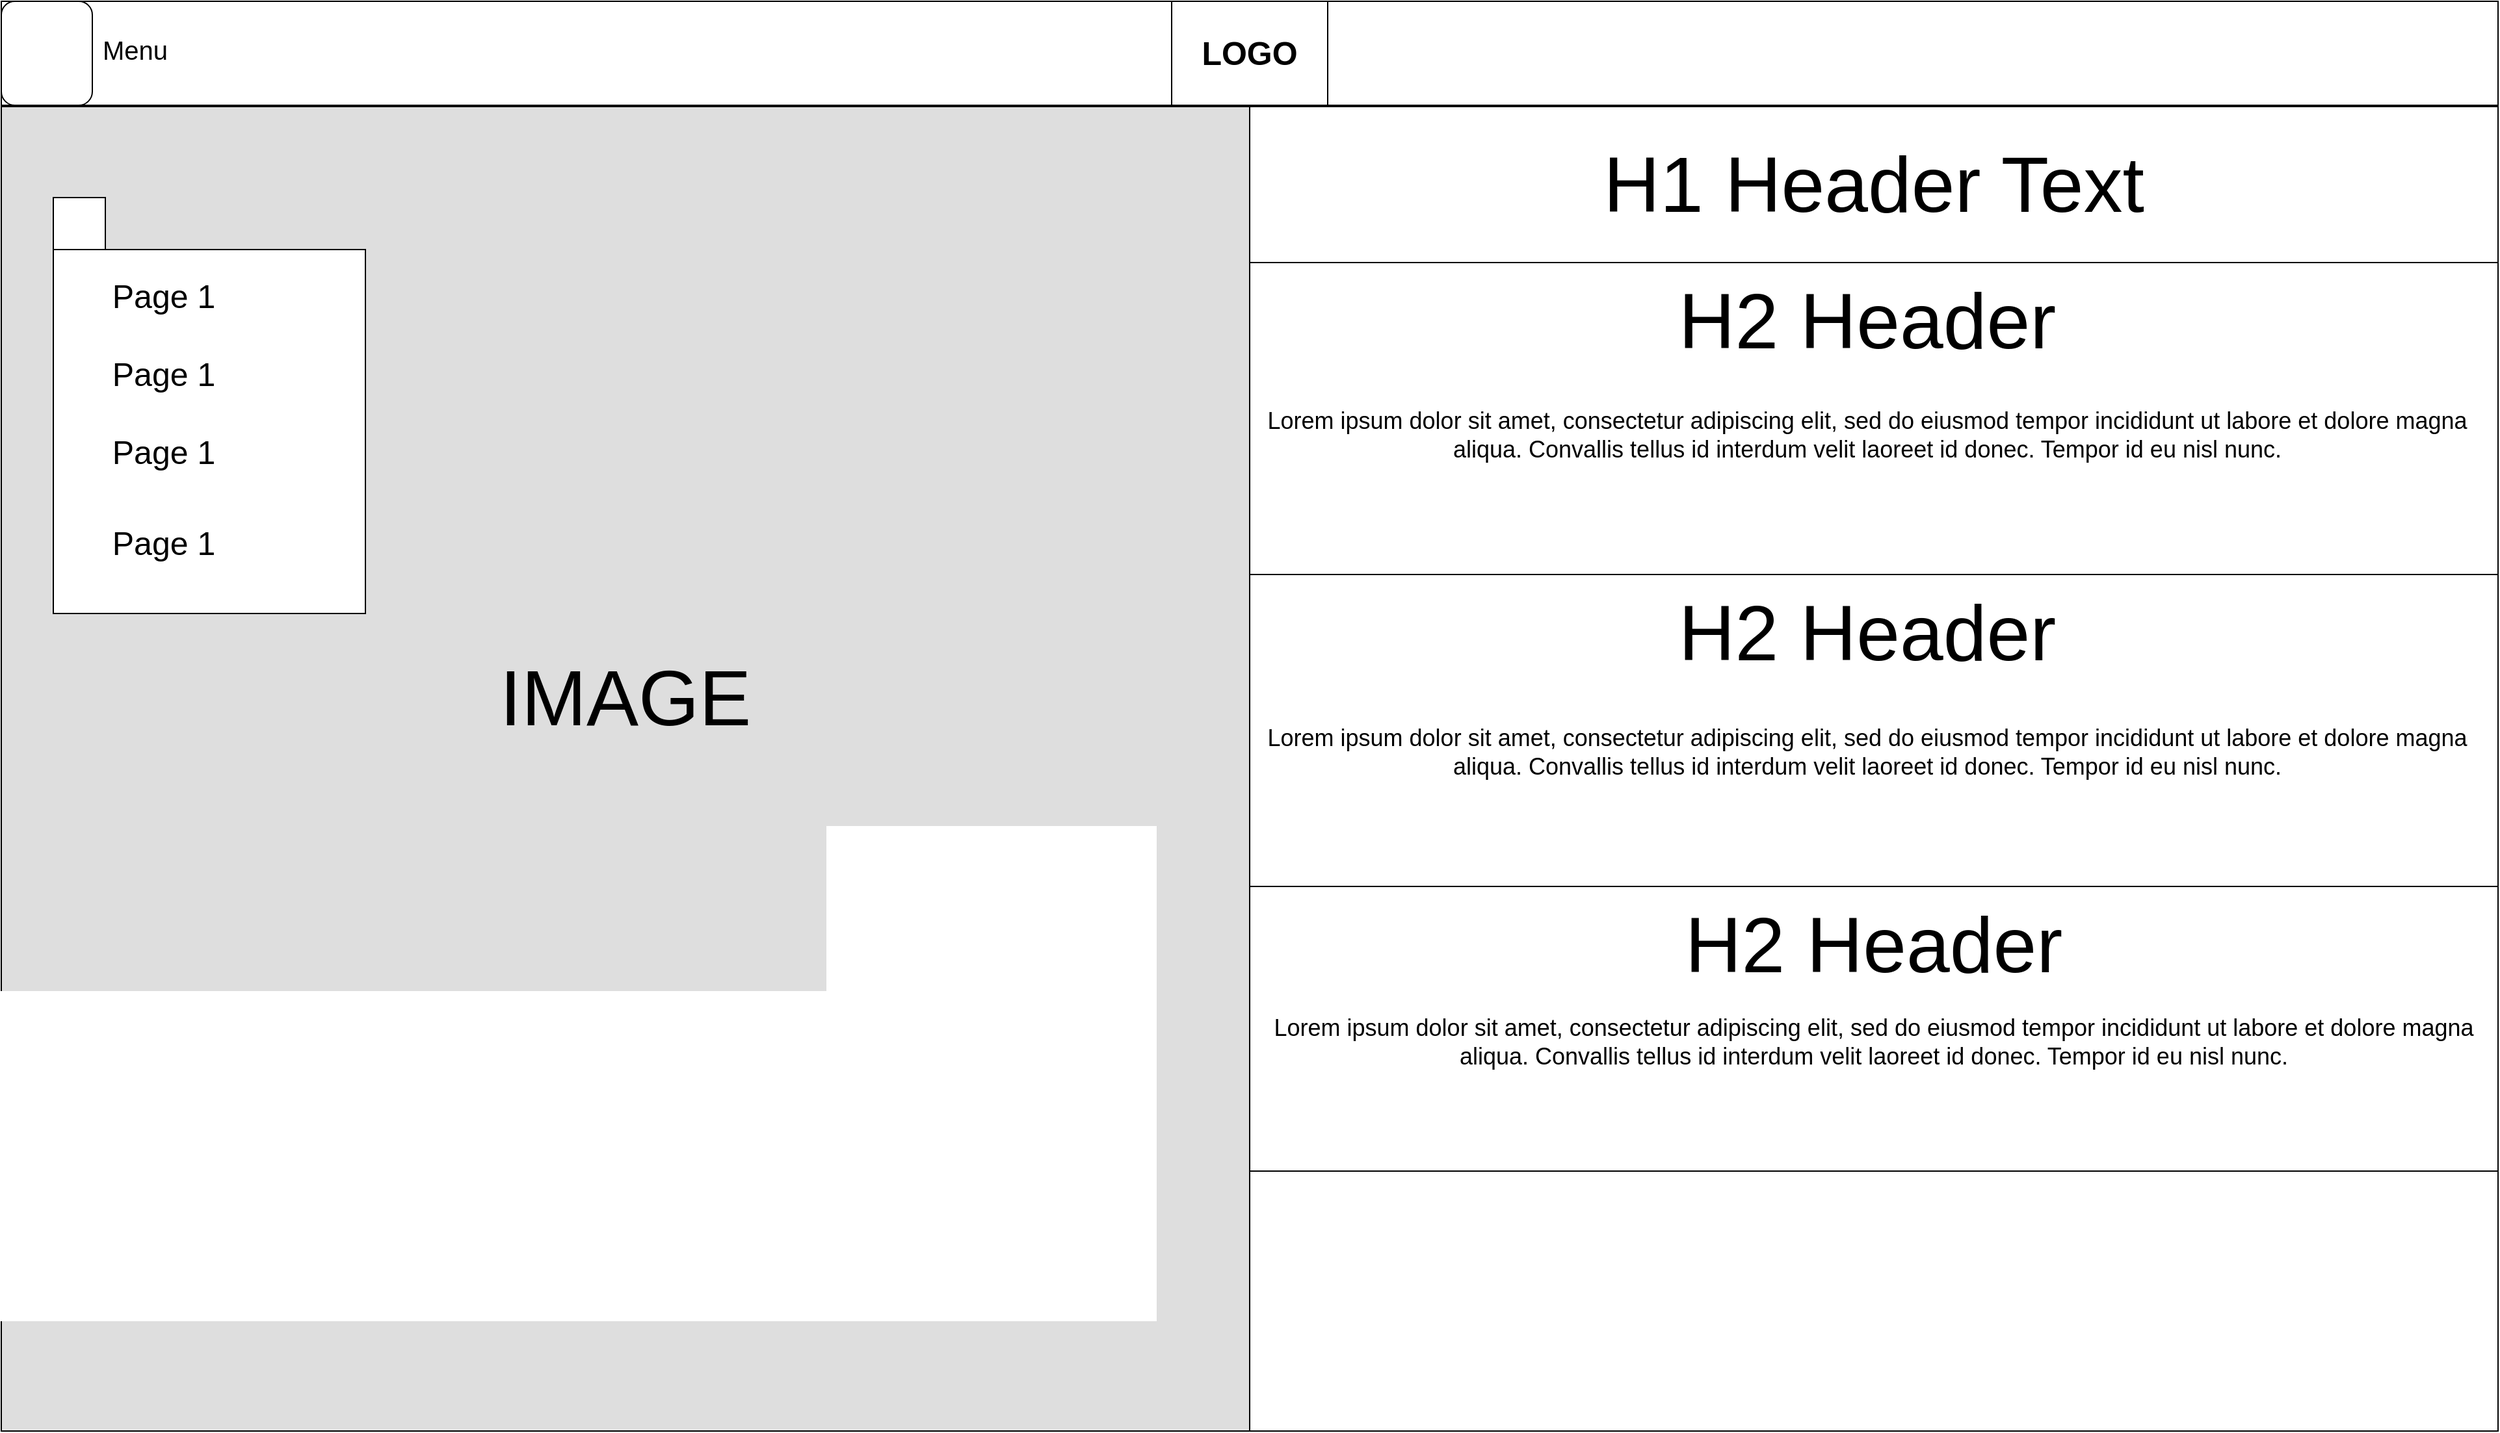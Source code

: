 <mxfile version="20.8.17" type="device" pages="4"><diagram id="z46J3qlJ97aAQrYvyr0Y" name="Page-1"><mxGraphModel dx="2390" dy="2278" grid="1" gridSize="10" guides="1" tooltips="1" connect="1" arrows="1" fold="1" page="1" pageScale="1" pageWidth="850" pageHeight="1100" math="0" shadow="0"><root><mxCell id="0"/><mxCell id="1" parent="0"/><mxCell id="ziht71J6Iu5PjCHvLuAe-16" value="" style="rounded=0;whiteSpace=wrap;html=1;fontSize=25;fontColor=default;fillColor=#DEDEDE;" parent="1" vertex="1"><mxGeometry y="-1019" width="960" height="1019" as="geometry"/></mxCell><mxCell id="ziht71J6Iu5PjCHvLuAe-1" value="" style="rounded=0;whiteSpace=wrap;html=1;fontSize=16;fontColor=#9C9C9C;" parent="1" vertex="1"><mxGeometry y="-1100" width="1920" height="80" as="geometry"/></mxCell><mxCell id="ziht71J6Iu5PjCHvLuAe-3" value="" style="rounded=1;whiteSpace=wrap;html=1;fontSize=16;fontColor=#9C9C9C;" parent="1" vertex="1"><mxGeometry y="-1100" width="70" height="80" as="geometry"/></mxCell><mxCell id="ziht71J6Iu5PjCHvLuAe-4" value="&lt;font style=&quot;font-size: 20px;&quot;&gt;Menu&lt;/font&gt;" style="text;html=1;strokeColor=none;fillColor=none;align=center;verticalAlign=middle;whiteSpace=wrap;rounded=0;fontSize=16;fontColor=#000000;" parent="1" vertex="1"><mxGeometry x="73" y="-1078" width="60" height="30" as="geometry"/></mxCell><mxCell id="ziht71J6Iu5PjCHvLuAe-5" value="" style="rounded=0;whiteSpace=wrap;html=1;fontSize=16;fontColor=#000000;" parent="1" vertex="1"><mxGeometry x="900" y="-1100" width="120" height="80" as="geometry"/></mxCell><mxCell id="ziht71J6Iu5PjCHvLuAe-6" value="&lt;font style=&quot;font-size: 25px;&quot;&gt;LOGO&lt;/font&gt;" style="text;html=1;strokeColor=none;fillColor=none;align=center;verticalAlign=middle;whiteSpace=wrap;rounded=0;fontSize=16;fontColor=#000000;fontStyle=1" parent="1" vertex="1"><mxGeometry x="930" y="-1076" width="60" height="30" as="geometry"/></mxCell><mxCell id="ziht71J6Iu5PjCHvLuAe-18" value="&lt;font style=&quot;font-size: 60px;&quot;&gt;IMAGE&lt;/font&gt;" style="text;html=1;strokeColor=none;fillColor=none;align=center;verticalAlign=middle;whiteSpace=wrap;rounded=0;fontSize=60;fontColor=#000000;" parent="1" vertex="1"><mxGeometry x="65" y="-579" width="830" height="30" as="geometry"/></mxCell><mxCell id="ziht71J6Iu5PjCHvLuAe-19" value="" style="rounded=0;whiteSpace=wrap;html=1;fontSize=60;fontColor=default;fillColor=#FFFFFF;" parent="1" vertex="1"><mxGeometry x="960" y="-1019" width="960" height="120" as="geometry"/></mxCell><mxCell id="ziht71J6Iu5PjCHvLuAe-20" value="H1 Header Text" style="text;html=1;strokeColor=none;fillColor=none;align=center;verticalAlign=middle;whiteSpace=wrap;rounded=0;fontSize=60;fontColor=default;" parent="1" vertex="1"><mxGeometry x="1160" y="-974" width="560" height="30" as="geometry"/></mxCell><mxCell id="ziht71J6Iu5PjCHvLuAe-21" value="" style="rounded=0;whiteSpace=wrap;html=1;fontSize=60;fontColor=default;fillColor=#FFFFFF;" parent="1" vertex="1"><mxGeometry x="960" y="-899" width="960" height="240" as="geometry"/></mxCell><mxCell id="ziht71J6Iu5PjCHvLuAe-22" value="" style="rounded=0;whiteSpace=wrap;html=1;fontSize=60;fontColor=default;fillColor=#FFFFFF;" parent="1" vertex="1"><mxGeometry x="960" y="-659" width="960" height="240" as="geometry"/></mxCell><mxCell id="ziht71J6Iu5PjCHvLuAe-23" value="" style="rounded=0;whiteSpace=wrap;html=1;fontSize=60;fontColor=default;fillColor=#FFFFFF;" parent="1" vertex="1"><mxGeometry x="960" y="-419" width="960" height="240" as="geometry"/></mxCell><mxCell id="ziht71J6Iu5PjCHvLuAe-24" value="" style="rounded=0;whiteSpace=wrap;html=1;fontSize=60;fontColor=default;fillColor=#FFFFFF;" parent="1" vertex="1"><mxGeometry x="960" y="-200" width="960" height="200" as="geometry"/></mxCell><mxCell id="ziht71J6Iu5PjCHvLuAe-25" value="H2 Header" style="text;html=1;strokeColor=none;fillColor=none;align=center;verticalAlign=middle;whiteSpace=wrap;rounded=0;fontSize=60;fontColor=default;" parent="1" vertex="1"><mxGeometry x="1275" y="-869" width="320" height="30" as="geometry"/></mxCell><mxCell id="ziht71J6Iu5PjCHvLuAe-26" value="H2 Header" style="text;html=1;strokeColor=none;fillColor=none;align=center;verticalAlign=middle;whiteSpace=wrap;rounded=0;fontSize=60;fontColor=default;" parent="1" vertex="1"><mxGeometry x="1275" y="-629" width="320" height="30" as="geometry"/></mxCell><mxCell id="ziht71J6Iu5PjCHvLuAe-27" value="H2 Header" style="text;html=1;strokeColor=none;fillColor=none;align=center;verticalAlign=middle;whiteSpace=wrap;rounded=0;fontSize=60;fontColor=default;" parent="1" vertex="1"><mxGeometry x="1280" y="-389" width="320" height="30" as="geometry"/></mxCell><mxCell id="ziht71J6Iu5PjCHvLuAe-29" value="&lt;font style=&quot;font-size: 18px;&quot;&gt;Lorem ipsum dolor sit amet, consectetur adipiscing elit, sed do eiusmod tempor incididunt ut labore et dolore magna aliqua. Convallis tellus id interdum velit laoreet id donec. Tempor id eu nisl nunc.&lt;/font&gt;" style="text;html=1;strokeColor=none;fillColor=none;align=center;verticalAlign=middle;whiteSpace=wrap;rounded=0;fontSize=18;fontColor=default;spacing=2;" parent="1" vertex="1"><mxGeometry x="955" y="-873" width="960" height="214" as="geometry"/></mxCell><mxCell id="ziht71J6Iu5PjCHvLuAe-32" value="&lt;font style=&quot;font-size: 18px;&quot;&gt;Lorem ipsum dolor sit amet, consectetur adipiscing elit, sed do eiusmod tempor incididunt ut labore et dolore magna aliqua. Convallis tellus id interdum velit laoreet id donec. Tempor id eu nisl nunc.&lt;/font&gt;" style="text;html=1;strokeColor=none;fillColor=none;align=center;verticalAlign=middle;whiteSpace=wrap;rounded=0;fontSize=18;fontColor=default;spacing=2;" parent="1" vertex="1"><mxGeometry x="955" y="-629" width="960" height="214" as="geometry"/></mxCell><mxCell id="ziht71J6Iu5PjCHvLuAe-33" value="&lt;font style=&quot;font-size: 18px;&quot;&gt;Lorem ipsum dolor sit amet, consectetur adipiscing elit, sed do eiusmod tempor incididunt ut labore et dolore magna aliqua. Convallis tellus id interdum velit laoreet id donec. Tempor id eu nisl nunc.&lt;/font&gt;" style="text;html=1;strokeColor=none;fillColor=none;align=center;verticalAlign=middle;whiteSpace=wrap;rounded=0;fontSize=18;fontColor=default;spacing=2;" parent="1" vertex="1"><mxGeometry x="960" y="-406" width="960" height="214" as="geometry"/></mxCell><mxCell id="ziht71J6Iu5PjCHvLuAe-8" value="" style="rounded=0;whiteSpace=wrap;html=1;fontSize=25;fontColor=#000000;" parent="1" vertex="1"><mxGeometry x="40" y="-949" width="40" height="40" as="geometry"/></mxCell><mxCell id="ziht71J6Iu5PjCHvLuAe-9" value="" style="rounded=0;whiteSpace=wrap;html=1;fontSize=25;fontColor=#000000;" parent="1" vertex="1"><mxGeometry x="40" y="-909" width="240" height="280" as="geometry"/></mxCell><mxCell id="ziht71J6Iu5PjCHvLuAe-10" value="Page 1" style="text;html=1;strokeColor=none;fillColor=none;align=center;verticalAlign=middle;whiteSpace=wrap;rounded=0;fontSize=25;fontColor=#000000;" parent="1" vertex="1"><mxGeometry x="80" y="-889" width="90" height="30" as="geometry"/></mxCell><mxCell id="ziht71J6Iu5PjCHvLuAe-11" value="Page 1" style="text;html=1;strokeColor=none;fillColor=none;align=center;verticalAlign=middle;whiteSpace=wrap;rounded=0;fontSize=25;fontColor=#000000;" parent="1" vertex="1"><mxGeometry x="80" y="-829" width="90" height="30" as="geometry"/></mxCell><mxCell id="ziht71J6Iu5PjCHvLuAe-12" value="Page 1" style="text;html=1;strokeColor=none;fillColor=none;align=center;verticalAlign=middle;whiteSpace=wrap;rounded=0;fontSize=25;fontColor=#000000;" parent="1" vertex="1"><mxGeometry x="80" y="-769" width="90" height="30" as="geometry"/></mxCell><mxCell id="ziht71J6Iu5PjCHvLuAe-13" value="Page 1" style="text;html=1;strokeColor=none;fillColor=none;align=center;verticalAlign=middle;whiteSpace=wrap;rounded=0;fontSize=25;fontColor=#000000;" parent="1" vertex="1"><mxGeometry x="80" y="-699" width="90" height="30" as="geometry"/></mxCell></root></mxGraphModel></diagram><diagram id="yJooEV58thEPp__uwLse" name="Page-2"><mxGraphModel dx="2868" dy="2628" grid="1" gridSize="10" guides="1" tooltips="1" connect="1" arrows="1" fold="1" page="1" pageScale="1" pageWidth="850" pageHeight="1100" math="0" shadow="0"><root><mxCell id="0"/><mxCell id="1" parent="0"/><mxCell id="_4RuAmuNmfC0LjGr6b31-6" value="" style="rounded=0;whiteSpace=wrap;html=1;fontSize=18;fontColor=default;fillColor=#e0e0e0;" vertex="1" parent="1"><mxGeometry y="-1020" width="240" height="1020" as="geometry"/></mxCell><mxCell id="_4RuAmuNmfC0LjGr6b31-7" value="" style="rounded=0;whiteSpace=wrap;html=1;fontSize=18;fontColor=default;fillColor=#E0E0E0;" vertex="1" parent="1"><mxGeometry x="1680" y="-1020" width="240" height="1020" as="geometry"/></mxCell><mxCell id="_4RuAmuNmfC0LjGr6b31-8" value="" style="rounded=0;whiteSpace=wrap;html=1;fontSize=18;fontColor=default;fillColor=#FFFFFF;" vertex="1" parent="1"><mxGeometry x="240" y="-1020" width="1440" height="1020" as="geometry"/></mxCell><mxCell id="_4RuAmuNmfC0LjGr6b31-24" value="" style="group" vertex="1" connectable="0" parent="1"><mxGeometry x="450" y="-980" width="1050" height="870" as="geometry"/></mxCell><mxCell id="_4RuAmuNmfC0LjGr6b31-9" value="" style="rounded=0;whiteSpace=wrap;html=1;fontSize=18;fontColor=default;fillColor=#D6D6D6;strokeColor=none;" vertex="1" parent="_4RuAmuNmfC0LjGr6b31-24"><mxGeometry width="1050" height="870" as="geometry"/></mxCell><mxCell id="_4RuAmuNmfC0LjGr6b31-10" value="" style="rounded=0;whiteSpace=wrap;html=1;fontSize=18;fontColor=default;fillColor=#FFFFFF;" vertex="1" parent="_4RuAmuNmfC0LjGr6b31-24"><mxGeometry x="120" y="160" width="285" height="60" as="geometry"/></mxCell><mxCell id="_4RuAmuNmfC0LjGr6b31-11" value="" style="rounded=0;whiteSpace=wrap;html=1;fontSize=18;fontColor=default;fillColor=#FFFFFF;" vertex="1" parent="_4RuAmuNmfC0LjGr6b31-24"><mxGeometry x="632.5" y="160" width="290" height="60" as="geometry"/></mxCell><mxCell id="_4RuAmuNmfC0LjGr6b31-12" value="" style="rounded=0;whiteSpace=wrap;html=1;fontSize=18;fontColor=default;fillColor=#FFFFFF;" vertex="1" parent="_4RuAmuNmfC0LjGr6b31-24"><mxGeometry x="352.5" y="630" width="40" height="40" as="geometry"/></mxCell><mxCell id="_4RuAmuNmfC0LjGr6b31-13" value="Do you agree to us using your idea?" style="text;html=1;strokeColor=none;fillColor=none;align=center;verticalAlign=middle;whiteSpace=wrap;rounded=0;fontSize=18;fontColor=default;" vertex="1" parent="_4RuAmuNmfC0LjGr6b31-24"><mxGeometry x="402.5" y="635" width="317.5" height="30" as="geometry"/></mxCell><mxCell id="_4RuAmuNmfC0LjGr6b31-14" value="&lt;font style=&quot;font-size: 32px;&quot;&gt;Personal information&lt;/font&gt;" style="text;html=1;strokeColor=none;fillColor=none;align=center;verticalAlign=middle;whiteSpace=wrap;rounded=0;fontSize=18;fontColor=default;fontStyle=1" vertex="1" parent="_4RuAmuNmfC0LjGr6b31-24"><mxGeometry x="117.5" y="60" width="330" height="30" as="geometry"/></mxCell><mxCell id="_4RuAmuNmfC0LjGr6b31-15" value="&lt;font style=&quot;font-size: 22px;&quot;&gt;Name&lt;/font&gt;" style="text;html=1;strokeColor=none;fillColor=none;align=center;verticalAlign=middle;whiteSpace=wrap;rounded=0;fontSize=32;fontColor=default;" vertex="1" parent="_4RuAmuNmfC0LjGr6b31-24"><mxGeometry x="120" y="123" width="60" height="30" as="geometry"/></mxCell><mxCell id="_4RuAmuNmfC0LjGr6b31-16" value="&lt;span style=&quot;font-size: 22px;&quot;&gt;Country Of Origin&lt;/span&gt;" style="text;html=1;strokeColor=none;fillColor=none;align=center;verticalAlign=middle;whiteSpace=wrap;rounded=0;fontSize=32;fontColor=default;" vertex="1" parent="_4RuAmuNmfC0LjGr6b31-24"><mxGeometry x="630" y="120" width="192.5" height="30" as="geometry"/></mxCell><mxCell id="_4RuAmuNmfC0LjGr6b31-17" value="" style="rounded=0;whiteSpace=wrap;html=1;fontSize=22;fontColor=default;fillColor=#FFFFFF;" vertex="1" parent="_4RuAmuNmfC0LjGr6b31-24"><mxGeometry x="122.5" y="370" width="802.5" height="220" as="geometry"/></mxCell><mxCell id="_4RuAmuNmfC0LjGr6b31-18" value="Description" style="text;html=1;strokeColor=none;fillColor=none;align=center;verticalAlign=middle;whiteSpace=wrap;rounded=0;fontSize=22;fontColor=default;" vertex="1" parent="_4RuAmuNmfC0LjGr6b31-24"><mxGeometry x="150" y="340" width="60" height="30" as="geometry"/></mxCell><mxCell id="_4RuAmuNmfC0LjGr6b31-20" value="" style="rounded=0;whiteSpace=wrap;html=1;fontSize=22;fontColor=default;fillColor=#FFFFFF;" vertex="1" parent="_4RuAmuNmfC0LjGr6b31-24"><mxGeometry x="120" y="720" width="805" height="60" as="geometry"/></mxCell><mxCell id="_4RuAmuNmfC0LjGr6b31-21" value="Submit&amp;nbsp;" style="text;html=1;strokeColor=none;fillColor=none;align=center;verticalAlign=middle;whiteSpace=wrap;rounded=0;fontSize=22;fontColor=default;" vertex="1" parent="_4RuAmuNmfC0LjGr6b31-24"><mxGeometry x="485" y="735" width="60" height="30" as="geometry"/></mxCell><mxCell id="_4RuAmuNmfC0LjGr6b31-23" value="&lt;span style=&quot;font-size: 32px;&quot;&gt;Cat kit requests&lt;/span&gt;" style="text;html=1;strokeColor=none;fillColor=none;align=center;verticalAlign=middle;whiteSpace=wrap;rounded=0;fontSize=18;fontColor=default;fontStyle=1" vertex="1" parent="_4RuAmuNmfC0LjGr6b31-24"><mxGeometry x="122.5" y="270" width="247.5" height="30" as="geometry"/></mxCell><mxCell id="_4RuAmuNmfC0LjGr6b31-22" style="edgeStyle=orthogonalEdgeStyle;rounded=0;orthogonalLoop=1;jettySize=auto;html=1;exitX=0.5;exitY=1;exitDx=0;exitDy=0;entryX=1;entryY=0.5;entryDx=0;entryDy=0;fontSize=22;fontColor=default;" edge="1" parent="_4RuAmuNmfC0LjGr6b31-24" source="_4RuAmuNmfC0LjGr6b31-21" target="_4RuAmuNmfC0LjGr6b31-21"><mxGeometry relative="1" as="geometry"/></mxCell><mxCell id="_4RuAmuNmfC0LjGr6b31-25" value="" style="group" vertex="1" connectable="0" parent="1"><mxGeometry y="-1100" width="1920" height="80" as="geometry"/></mxCell><mxCell id="_4RuAmuNmfC0LjGr6b31-1" value="" style="rounded=0;whiteSpace=wrap;html=1;fontSize=16;fontColor=#9C9C9C;" vertex="1" parent="_4RuAmuNmfC0LjGr6b31-25"><mxGeometry width="1920" height="80" as="geometry"/></mxCell><mxCell id="_4RuAmuNmfC0LjGr6b31-2" value="" style="rounded=1;whiteSpace=wrap;html=1;fontSize=16;fontColor=#9C9C9C;" vertex="1" parent="_4RuAmuNmfC0LjGr6b31-25"><mxGeometry width="70" height="80" as="geometry"/></mxCell><mxCell id="_4RuAmuNmfC0LjGr6b31-3" value="&lt;font style=&quot;font-size: 20px;&quot;&gt;Menu&lt;/font&gt;" style="text;html=1;strokeColor=none;fillColor=none;align=center;verticalAlign=middle;whiteSpace=wrap;rounded=0;fontSize=16;fontColor=#000000;" vertex="1" parent="_4RuAmuNmfC0LjGr6b31-25"><mxGeometry x="73" y="22" width="60" height="30" as="geometry"/></mxCell><mxCell id="_4RuAmuNmfC0LjGr6b31-4" value="" style="rounded=0;whiteSpace=wrap;html=1;fontSize=16;fontColor=#000000;" vertex="1" parent="_4RuAmuNmfC0LjGr6b31-25"><mxGeometry x="900" width="120" height="80" as="geometry"/></mxCell><mxCell id="_4RuAmuNmfC0LjGr6b31-5" value="&lt;font style=&quot;font-size: 25px;&quot;&gt;LOGO&lt;/font&gt;" style="text;html=1;strokeColor=none;fillColor=none;align=center;verticalAlign=middle;whiteSpace=wrap;rounded=0;fontSize=16;fontColor=#000000;fontStyle=1" vertex="1" parent="_4RuAmuNmfC0LjGr6b31-25"><mxGeometry x="930" y="24" width="60" height="30" as="geometry"/></mxCell></root></mxGraphModel></diagram><diagram id="TYFAUwjXOH8XOTWdgny1" name="Page-3"><mxGraphModel dx="2390" dy="2373" grid="1" gridSize="10" guides="1" tooltips="1" connect="1" arrows="1" fold="1" page="1" pageScale="1" pageWidth="850" pageHeight="1100" math="0" shadow="0"><root><mxCell id="0"/><mxCell id="1" parent="0"/><mxCell id="ARAo6-8XDVKN-RYBCJgs-1" value="" style="group" vertex="1" connectable="0" parent="1"><mxGeometry y="-1100" width="1920" height="80" as="geometry"/></mxCell><mxCell id="ARAo6-8XDVKN-RYBCJgs-2" value="" style="rounded=0;whiteSpace=wrap;html=1;fontSize=16;fontColor=#9C9C9C;" vertex="1" parent="ARAo6-8XDVKN-RYBCJgs-1"><mxGeometry width="1920" height="80" as="geometry"/></mxCell><mxCell id="ARAo6-8XDVKN-RYBCJgs-3" value="" style="rounded=1;whiteSpace=wrap;html=1;fontSize=16;fontColor=#9C9C9C;" vertex="1" parent="ARAo6-8XDVKN-RYBCJgs-1"><mxGeometry width="70" height="80" as="geometry"/></mxCell><mxCell id="ARAo6-8XDVKN-RYBCJgs-4" value="&lt;font style=&quot;font-size: 20px;&quot;&gt;Menu&lt;/font&gt;" style="text;html=1;strokeColor=none;fillColor=none;align=center;verticalAlign=middle;whiteSpace=wrap;rounded=0;fontSize=16;fontColor=#000000;" vertex="1" parent="ARAo6-8XDVKN-RYBCJgs-1"><mxGeometry x="73" y="22" width="60" height="30" as="geometry"/></mxCell><mxCell id="ARAo6-8XDVKN-RYBCJgs-5" value="" style="rounded=0;whiteSpace=wrap;html=1;fontSize=16;fontColor=#000000;" vertex="1" parent="ARAo6-8XDVKN-RYBCJgs-1"><mxGeometry x="900" width="120" height="80" as="geometry"/></mxCell><mxCell id="ARAo6-8XDVKN-RYBCJgs-6" value="&lt;font style=&quot;font-size: 25px;&quot;&gt;LOGO&lt;/font&gt;" style="text;html=1;strokeColor=none;fillColor=none;align=center;verticalAlign=middle;whiteSpace=wrap;rounded=0;fontSize=16;fontColor=#000000;fontStyle=1" vertex="1" parent="ARAo6-8XDVKN-RYBCJgs-1"><mxGeometry x="930" y="24" width="60" height="30" as="geometry"/></mxCell><mxCell id="NvuZk_062MTUmybEs31i-1" value="" style="rounded=0;whiteSpace=wrap;html=1;fontSize=18;fontColor=default;fillColor=#e0e0e0;" vertex="1" parent="1"><mxGeometry y="-1020" width="240" height="1020" as="geometry"/></mxCell><mxCell id="NvuZk_062MTUmybEs31i-2" value="" style="rounded=0;whiteSpace=wrap;html=1;fontSize=18;fontColor=default;fillColor=#e0e0e0;" vertex="1" parent="1"><mxGeometry x="1680" y="-1020" width="240" height="1020" as="geometry"/></mxCell><mxCell id="NvuZk_062MTUmybEs31i-3" value="" style="rounded=0;whiteSpace=wrap;html=1;fontSize=22;fontColor=default;fillColor=#FFFFFF;" vertex="1" parent="1"><mxGeometry x="240" y="-1020" width="1440" height="1020" as="geometry"/></mxCell><mxCell id="NvuZk_062MTUmybEs31i-4" value="" style="rounded=0;whiteSpace=wrap;html=1;fontSize=22;fontColor=default;fillColor=#FFFFFF;" vertex="1" parent="1"><mxGeometry x="240" y="-1020" width="1440" height="70" as="geometry"/></mxCell><mxCell id="NvuZk_062MTUmybEs31i-5" value="&lt;font style=&quot;font-size: 50px;&quot;&gt;Tools used to build this site&lt;/font&gt;" style="text;html=1;strokeColor=none;fillColor=none;align=center;verticalAlign=middle;whiteSpace=wrap;rounded=0;fontSize=22;fontColor=default;fontStyle=1" vertex="1" parent="1"><mxGeometry x="620" y="-1000" width="680" height="30" as="geometry"/></mxCell><mxCell id="eB3FL8i0akN6PW2KFa43-6" value="" style="group" vertex="1" connectable="0" parent="1"><mxGeometry x="240" y="-950" width="1440" height="180" as="geometry"/></mxCell><mxCell id="eB3FL8i0akN6PW2KFa43-1" value="" style="rounded=0;whiteSpace=wrap;html=1;fontSize=50;fontColor=default;fillColor=#FFFFFF;" vertex="1" parent="eB3FL8i0akN6PW2KFa43-6"><mxGeometry width="1440" height="180" as="geometry"/></mxCell><mxCell id="eB3FL8i0akN6PW2KFa43-2" value="" style="rounded=0;whiteSpace=wrap;html=1;fontSize=50;fontColor=default;fillColor=#FFFFFF;" vertex="1" parent="eB3FL8i0akN6PW2KFa43-6"><mxGeometry x="20" y="20" width="70" height="70" as="geometry"/></mxCell><mxCell id="eB3FL8i0akN6PW2KFa43-3" value="&lt;b&gt;1.&lt;/b&gt;" style="text;html=1;strokeColor=none;fillColor=none;align=center;verticalAlign=middle;whiteSpace=wrap;rounded=0;fontSize=50;fontColor=default;" vertex="1" parent="eB3FL8i0akN6PW2KFa43-6"><mxGeometry x="30" y="40" width="60" height="30" as="geometry"/></mxCell><mxCell id="eB3FL8i0akN6PW2KFa43-4" value="Somewebsite.com" style="text;html=1;strokeColor=none;fillColor=none;align=center;verticalAlign=middle;whiteSpace=wrap;rounded=0;fontSize=50;fontColor=default;" vertex="1" parent="eB3FL8i0akN6PW2KFa43-6"><mxGeometry x="100" y="40" width="470" height="60" as="geometry"/></mxCell><mxCell id="eB3FL8i0akN6PW2KFa43-5" value="&lt;font style=&quot;font-size: 16px;&quot;&gt;design&lt;/font&gt;" style="text;html=1;strokeColor=none;fillColor=none;align=center;verticalAlign=middle;whiteSpace=wrap;rounded=0;fontSize=50;fontColor=default;" vertex="1" parent="eB3FL8i0akN6PW2KFa43-6"><mxGeometry x="110" width="60" height="30" as="geometry"/></mxCell><mxCell id="eB3FL8i0akN6PW2KFa43-7" value="" style="group" vertex="1" connectable="0" parent="1"><mxGeometry x="240" y="-770" width="1440" height="180" as="geometry"/></mxCell><mxCell id="eB3FL8i0akN6PW2KFa43-8" value="" style="rounded=0;whiteSpace=wrap;html=1;fontSize=50;fontColor=default;fillColor=#FFFFFF;" vertex="1" parent="eB3FL8i0akN6PW2KFa43-7"><mxGeometry width="1440" height="180" as="geometry"/></mxCell><mxCell id="eB3FL8i0akN6PW2KFa43-9" value="" style="rounded=0;whiteSpace=wrap;html=1;fontSize=50;fontColor=default;fillColor=#FFFFFF;" vertex="1" parent="eB3FL8i0akN6PW2KFa43-7"><mxGeometry x="20" y="20" width="70" height="70" as="geometry"/></mxCell><mxCell id="eB3FL8i0akN6PW2KFa43-10" value="&lt;b&gt;2.&lt;/b&gt;" style="text;html=1;strokeColor=none;fillColor=none;align=center;verticalAlign=middle;whiteSpace=wrap;rounded=0;fontSize=50;fontColor=default;" vertex="1" parent="eB3FL8i0akN6PW2KFa43-7"><mxGeometry x="30" y="40" width="60" height="30" as="geometry"/></mxCell><mxCell id="eB3FL8i0akN6PW2KFa43-11" value="Somewebsite.com" style="text;html=1;strokeColor=none;fillColor=none;align=center;verticalAlign=middle;whiteSpace=wrap;rounded=0;fontSize=50;fontColor=default;" vertex="1" parent="eB3FL8i0akN6PW2KFa43-7"><mxGeometry x="100" y="40" width="470" height="60" as="geometry"/></mxCell><mxCell id="eB3FL8i0akN6PW2KFa43-12" value="&lt;font style=&quot;font-size: 16px;&quot;&gt;design&lt;/font&gt;" style="text;html=1;strokeColor=none;fillColor=none;align=center;verticalAlign=middle;whiteSpace=wrap;rounded=0;fontSize=50;fontColor=default;" vertex="1" parent="eB3FL8i0akN6PW2KFa43-7"><mxGeometry x="110" width="60" height="30" as="geometry"/></mxCell><mxCell id="eB3FL8i0akN6PW2KFa43-13" value="" style="group" vertex="1" connectable="0" parent="1"><mxGeometry x="240" y="-590" width="1440" height="180" as="geometry"/></mxCell><mxCell id="eB3FL8i0akN6PW2KFa43-14" value="" style="rounded=0;whiteSpace=wrap;html=1;fontSize=50;fontColor=default;fillColor=#FFFFFF;" vertex="1" parent="eB3FL8i0akN6PW2KFa43-13"><mxGeometry width="1440" height="180" as="geometry"/></mxCell><mxCell id="eB3FL8i0akN6PW2KFa43-15" value="" style="rounded=0;whiteSpace=wrap;html=1;fontSize=50;fontColor=default;fillColor=#FFFFFF;" vertex="1" parent="eB3FL8i0akN6PW2KFa43-13"><mxGeometry x="20" y="20" width="70" height="70" as="geometry"/></mxCell><mxCell id="eB3FL8i0akN6PW2KFa43-16" value="&lt;b&gt;3.&lt;/b&gt;" style="text;html=1;strokeColor=none;fillColor=none;align=center;verticalAlign=middle;whiteSpace=wrap;rounded=0;fontSize=50;fontColor=default;" vertex="1" parent="eB3FL8i0akN6PW2KFa43-13"><mxGeometry x="30" y="40" width="60" height="30" as="geometry"/></mxCell><mxCell id="eB3FL8i0akN6PW2KFa43-17" value="Somewebsite.com" style="text;html=1;strokeColor=none;fillColor=none;align=center;verticalAlign=middle;whiteSpace=wrap;rounded=0;fontSize=50;fontColor=default;" vertex="1" parent="eB3FL8i0akN6PW2KFa43-13"><mxGeometry x="100" y="40" width="470" height="60" as="geometry"/></mxCell><mxCell id="eB3FL8i0akN6PW2KFa43-18" value="&lt;font style=&quot;font-size: 16px;&quot;&gt;design&lt;/font&gt;" style="text;html=1;strokeColor=none;fillColor=none;align=center;verticalAlign=middle;whiteSpace=wrap;rounded=0;fontSize=50;fontColor=default;" vertex="1" parent="eB3FL8i0akN6PW2KFa43-13"><mxGeometry x="110" width="60" height="30" as="geometry"/></mxCell><mxCell id="eB3FL8i0akN6PW2KFa43-19" value="" style="group" vertex="1" connectable="0" parent="1"><mxGeometry x="240" y="-410" width="1440" height="180" as="geometry"/></mxCell><mxCell id="eB3FL8i0akN6PW2KFa43-20" value="" style="rounded=0;whiteSpace=wrap;html=1;fontSize=50;fontColor=default;fillColor=#FFFFFF;" vertex="1" parent="eB3FL8i0akN6PW2KFa43-19"><mxGeometry width="1440" height="180" as="geometry"/></mxCell><mxCell id="eB3FL8i0akN6PW2KFa43-21" value="" style="rounded=0;whiteSpace=wrap;html=1;fontSize=50;fontColor=default;fillColor=#FFFFFF;" vertex="1" parent="eB3FL8i0akN6PW2KFa43-19"><mxGeometry x="20" y="20" width="70" height="70" as="geometry"/></mxCell><mxCell id="eB3FL8i0akN6PW2KFa43-22" value="&lt;b&gt;4.&lt;/b&gt;" style="text;html=1;strokeColor=none;fillColor=none;align=center;verticalAlign=middle;whiteSpace=wrap;rounded=0;fontSize=50;fontColor=default;" vertex="1" parent="eB3FL8i0akN6PW2KFa43-19"><mxGeometry x="30" y="40" width="60" height="30" as="geometry"/></mxCell><mxCell id="eB3FL8i0akN6PW2KFa43-23" value="Somewebsite.com" style="text;html=1;strokeColor=none;fillColor=none;align=center;verticalAlign=middle;whiteSpace=wrap;rounded=0;fontSize=50;fontColor=default;" vertex="1" parent="eB3FL8i0akN6PW2KFa43-19"><mxGeometry x="100" y="40" width="470" height="60" as="geometry"/></mxCell><mxCell id="eB3FL8i0akN6PW2KFa43-24" value="&lt;font style=&quot;font-size: 16px;&quot;&gt;design&lt;/font&gt;" style="text;html=1;strokeColor=none;fillColor=none;align=center;verticalAlign=middle;whiteSpace=wrap;rounded=0;fontSize=50;fontColor=default;" vertex="1" parent="eB3FL8i0akN6PW2KFa43-19"><mxGeometry x="110" width="60" height="30" as="geometry"/></mxCell><mxCell id="eB3FL8i0akN6PW2KFa43-25" value="" style="group" vertex="1" connectable="0" parent="1"><mxGeometry x="240" y="-230" width="1440" height="180" as="geometry"/></mxCell><mxCell id="eB3FL8i0akN6PW2KFa43-26" value="" style="rounded=0;whiteSpace=wrap;html=1;fontSize=50;fontColor=default;fillColor=#FFFFFF;" vertex="1" parent="eB3FL8i0akN6PW2KFa43-25"><mxGeometry width="1440" height="180" as="geometry"/></mxCell><mxCell id="eB3FL8i0akN6PW2KFa43-27" value="" style="rounded=0;whiteSpace=wrap;html=1;fontSize=50;fontColor=default;fillColor=#FFFFFF;" vertex="1" parent="eB3FL8i0akN6PW2KFa43-25"><mxGeometry x="20" y="20" width="70" height="70" as="geometry"/></mxCell><mxCell id="eB3FL8i0akN6PW2KFa43-28" value="&lt;b&gt;5.&lt;/b&gt;" style="text;html=1;strokeColor=none;fillColor=none;align=center;verticalAlign=middle;whiteSpace=wrap;rounded=0;fontSize=50;fontColor=default;" vertex="1" parent="eB3FL8i0akN6PW2KFa43-25"><mxGeometry x="30" y="40" width="60" height="30" as="geometry"/></mxCell><mxCell id="eB3FL8i0akN6PW2KFa43-29" value="Somewebsite.com" style="text;html=1;strokeColor=none;fillColor=none;align=center;verticalAlign=middle;whiteSpace=wrap;rounded=0;fontSize=50;fontColor=default;" vertex="1" parent="eB3FL8i0akN6PW2KFa43-25"><mxGeometry x="100" y="40" width="470" height="60" as="geometry"/></mxCell><mxCell id="eB3FL8i0akN6PW2KFa43-30" value="&lt;font style=&quot;font-size: 16px;&quot;&gt;design&lt;/font&gt;" style="text;html=1;strokeColor=none;fillColor=none;align=center;verticalAlign=middle;whiteSpace=wrap;rounded=0;fontSize=50;fontColor=default;" vertex="1" parent="eB3FL8i0akN6PW2KFa43-25"><mxGeometry x="110" width="60" height="30" as="geometry"/></mxCell></root></mxGraphModel></diagram><diagram id="bTI6wenNxCetj6zvSYnT" name="Page-4"><mxGraphModel dx="2607" dy="2489" grid="1" gridSize="10" guides="1" tooltips="1" connect="1" arrows="1" fold="1" page="1" pageScale="1" pageWidth="850" pageHeight="1100" math="0" shadow="0"><root><mxCell id="0"/><mxCell id="1" parent="0"/><mxCell id="FBN5f28Jlphex2FBsTia-1" value="" style="group" vertex="1" connectable="0" parent="1"><mxGeometry y="-1100" width="1920" height="80" as="geometry"/></mxCell><mxCell id="FBN5f28Jlphex2FBsTia-2" value="" style="rounded=0;whiteSpace=wrap;html=1;fontSize=16;fontColor=#9C9C9C;" vertex="1" parent="FBN5f28Jlphex2FBsTia-1"><mxGeometry width="1920" height="80" as="geometry"/></mxCell><mxCell id="FBN5f28Jlphex2FBsTia-3" value="" style="rounded=1;whiteSpace=wrap;html=1;fontSize=16;fontColor=#9C9C9C;" vertex="1" parent="FBN5f28Jlphex2FBsTia-1"><mxGeometry width="70" height="80" as="geometry"/></mxCell><mxCell id="FBN5f28Jlphex2FBsTia-4" value="&lt;font style=&quot;font-size: 20px;&quot;&gt;Menu&lt;/font&gt;" style="text;html=1;strokeColor=none;fillColor=none;align=center;verticalAlign=middle;whiteSpace=wrap;rounded=0;fontSize=16;fontColor=#000000;" vertex="1" parent="FBN5f28Jlphex2FBsTia-1"><mxGeometry x="73" y="22" width="60" height="30" as="geometry"/></mxCell><mxCell id="FBN5f28Jlphex2FBsTia-5" value="" style="rounded=0;whiteSpace=wrap;html=1;fontSize=16;fontColor=#000000;" vertex="1" parent="FBN5f28Jlphex2FBsTia-1"><mxGeometry x="900" width="120" height="80" as="geometry"/></mxCell><mxCell id="FBN5f28Jlphex2FBsTia-6" value="&lt;font style=&quot;font-size: 25px;&quot;&gt;LOGO&lt;/font&gt;" style="text;html=1;strokeColor=none;fillColor=none;align=center;verticalAlign=middle;whiteSpace=wrap;rounded=0;fontSize=16;fontColor=#000000;fontStyle=1" vertex="1" parent="FBN5f28Jlphex2FBsTia-1"><mxGeometry x="930" y="24" width="60" height="30" as="geometry"/></mxCell><mxCell id="FBN5f28Jlphex2FBsTia-7" value="" style="rounded=0;whiteSpace=wrap;html=1;fontSize=16;fontColor=default;fillColor=#FFFFFF;" vertex="1" parent="1"><mxGeometry y="-1020" width="900" height="220" as="geometry"/></mxCell><mxCell id="FBN5f28Jlphex2FBsTia-8" value="&lt;font style=&quot;font-size: 50px;&quot;&gt;Cat Snaps&lt;/font&gt;" style="text;html=1;strokeColor=none;fillColor=none;align=center;verticalAlign=middle;whiteSpace=wrap;rounded=0;fontSize=16;fontColor=default;fontStyle=1" vertex="1" parent="1"><mxGeometry x="280" y="-920" width="310" height="30" as="geometry"/></mxCell><mxCell id="FBN5f28Jlphex2FBsTia-9" value="" style="rounded=0;whiteSpace=wrap;html=1;fontSize=50;fontColor=default;fillColor=#FFFFFF;" vertex="1" parent="1"><mxGeometry y="-800" width="640" height="240" as="geometry"/></mxCell><mxCell id="FBN5f28Jlphex2FBsTia-10" value="" style="rounded=0;whiteSpace=wrap;html=1;fontSize=50;fontColor=default;fillColor=#FFFFFF;" vertex="1" parent="1"><mxGeometry x="640" y="-800" width="640" height="240" as="geometry"/></mxCell><mxCell id="FBN5f28Jlphex2FBsTia-11" value="" style="rounded=0;whiteSpace=wrap;html=1;fontSize=50;fontColor=default;fillColor=#FFFFFF;" vertex="1" parent="1"><mxGeometry x="1280" y="-1020" width="640" height="460" as="geometry"/></mxCell><mxCell id="FBN5f28Jlphex2FBsTia-12" value="" style="rounded=0;whiteSpace=wrap;html=1;fontSize=50;fontColor=default;fillColor=#737373;" vertex="1" parent="1"><mxGeometry y="-560" width="1920" height="60" as="geometry"/></mxCell><mxCell id="FBN5f28Jlphex2FBsTia-13" value="" style="rounded=0;whiteSpace=wrap;html=1;fontSize=50;fontColor=default;fillColor=#FFFFFF;" vertex="1" parent="1"><mxGeometry y="-500" width="640" height="500" as="geometry"/></mxCell><mxCell id="FBN5f28Jlphex2FBsTia-14" value="" style="rounded=0;whiteSpace=wrap;html=1;fontSize=50;fontColor=default;fillColor=#FFFFFF;" vertex="1" parent="1"><mxGeometry x="640" y="-500" width="640" height="500" as="geometry"/></mxCell><mxCell id="FBN5f28Jlphex2FBsTia-15" value="" style="rounded=0;whiteSpace=wrap;html=1;fontSize=50;fontColor=default;fillColor=#FFFFFF;" vertex="1" parent="1"><mxGeometry x="1280" y="-500" width="640" height="500" as="geometry"/></mxCell><mxCell id="FBN5f28Jlphex2FBsTia-16" value="" style="rounded=0;whiteSpace=wrap;html=1;fontSize=50;fontColor=default;fillColor=#737373;" vertex="1" parent="1"><mxGeometry x="900" y="-1020" width="380" height="220" as="geometry"/></mxCell><mxCell id="FBN5f28Jlphex2FBsTia-17" value="Label" style="text;html=1;strokeColor=none;fillColor=none;align=center;verticalAlign=middle;whiteSpace=wrap;rounded=0;fontSize=50;fontColor=default;" vertex="1" parent="1"><mxGeometry x="280" y="-790" width="60" height="30" as="geometry"/></mxCell><mxCell id="FBN5f28Jlphex2FBsTia-18" value="Label" style="text;html=1;strokeColor=none;fillColor=none;align=center;verticalAlign=middle;whiteSpace=wrap;rounded=0;fontSize=50;fontColor=default;" vertex="1" parent="1"><mxGeometry x="930" y="-790" width="60" height="30" as="geometry"/></mxCell><mxCell id="FBN5f28Jlphex2FBsTia-19" value="Label" style="text;html=1;strokeColor=none;fillColor=none;align=center;verticalAlign=middle;whiteSpace=wrap;rounded=0;fontSize=50;fontColor=default;" vertex="1" parent="1"><mxGeometry x="1570" y="-1010" width="60" height="30" as="geometry"/></mxCell><mxCell id="FBN5f28Jlphex2FBsTia-20" value="Label" style="text;html=1;strokeColor=none;fillColor=none;align=center;verticalAlign=middle;whiteSpace=wrap;rounded=0;fontSize=50;fontColor=default;" vertex="1" parent="1"><mxGeometry x="1570" y="-480" width="60" height="30" as="geometry"/></mxCell><mxCell id="FBN5f28Jlphex2FBsTia-21" value="Label" style="text;html=1;strokeColor=none;fillColor=none;align=center;verticalAlign=middle;whiteSpace=wrap;rounded=0;fontSize=50;fontColor=default;" vertex="1" parent="1"><mxGeometry x="930" y="-480" width="60" height="30" as="geometry"/></mxCell><mxCell id="FBN5f28Jlphex2FBsTia-22" value="Label" style="text;html=1;strokeColor=none;fillColor=none;align=center;verticalAlign=middle;whiteSpace=wrap;rounded=0;fontSize=50;fontColor=default;" vertex="1" parent="1"><mxGeometry x="280" y="-470" width="60" height="30" as="geometry"/></mxCell></root></mxGraphModel></diagram></mxfile>